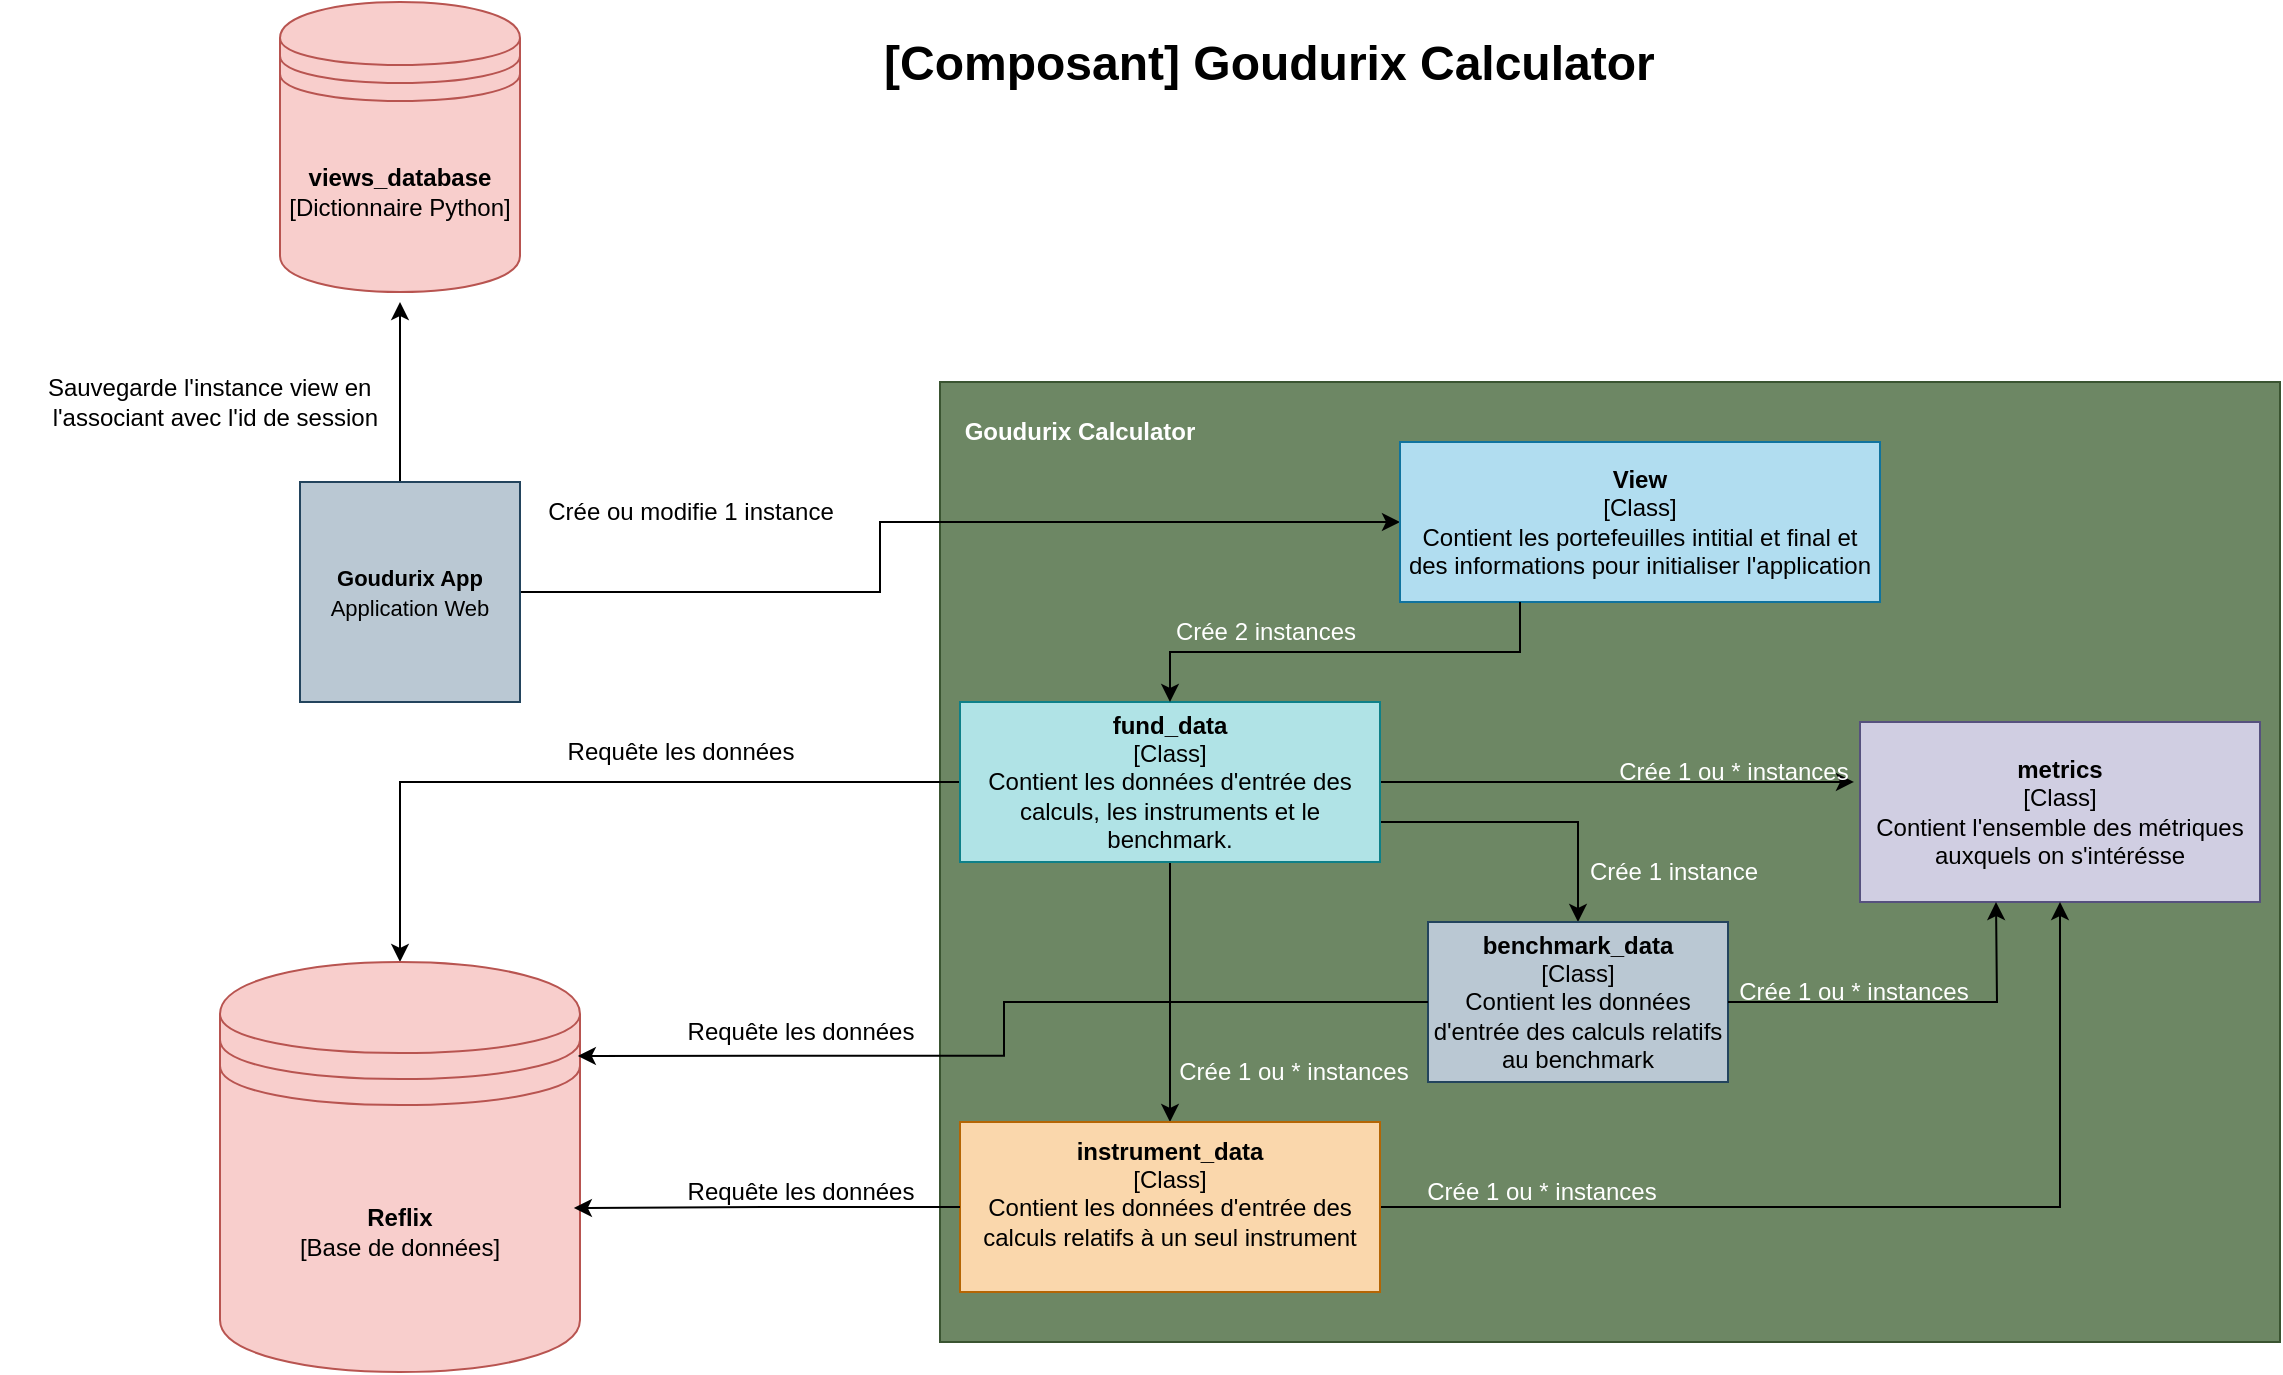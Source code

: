 <mxfile version="27.2.0">
  <diagram name="Page-1" id="_0tpOPSg2hLBpMA6f7jO">
    <mxGraphModel dx="2245" dy="1997" grid="1" gridSize="10" guides="1" tooltips="1" connect="1" arrows="1" fold="1" page="1" pageScale="1" pageWidth="827" pageHeight="1169" math="0" shadow="0">
      <root>
        <mxCell id="0" />
        <mxCell id="1" parent="0" />
        <mxCell id="M5cBxvrzXzzBGcpSKK4V-1" value="" style="rounded=0;whiteSpace=wrap;html=1;fillColor=#6d8764;fontColor=#ffffff;strokeColor=#3A5431;" parent="1" vertex="1">
          <mxGeometry x="30" y="130" width="670" height="480" as="geometry" />
        </mxCell>
        <mxCell id="M5cBxvrzXzzBGcpSKK4V-3" value="&lt;font style=&quot;color: rgb(255, 255, 255);&quot;&gt;&lt;b&gt;Goudurix Calculator&lt;/b&gt;&lt;/font&gt;" style="text;html=1;align=center;verticalAlign=middle;whiteSpace=wrap;rounded=0;" parent="1" vertex="1">
          <mxGeometry x="30" y="140" width="140" height="30" as="geometry" />
        </mxCell>
        <mxCell id="M5cBxvrzXzzBGcpSKK4V-8" style="edgeStyle=orthogonalEdgeStyle;rounded=0;orthogonalLoop=1;jettySize=auto;html=1;entryX=0;entryY=0.5;entryDx=0;entryDy=0;" parent="1" source="M5cBxvrzXzzBGcpSKK4V-5" target="M5cBxvrzXzzBGcpSKK4V-7" edge="1">
          <mxGeometry relative="1" as="geometry">
            <Array as="points">
              <mxPoint y="235" />
              <mxPoint y="200" />
            </Array>
          </mxGeometry>
        </mxCell>
        <mxCell id="M5cBxvrzXzzBGcpSKK4V-28" style="edgeStyle=orthogonalEdgeStyle;rounded=0;orthogonalLoop=1;jettySize=auto;html=1;" parent="1" edge="1">
          <mxGeometry relative="1" as="geometry">
            <mxPoint x="-240" y="90" as="targetPoint" />
            <mxPoint x="-220" y="180" as="sourcePoint" />
          </mxGeometry>
        </mxCell>
        <mxCell id="M5cBxvrzXzzBGcpSKK4V-5" value="&lt;b&gt;&lt;font style=&quot;font-size: 11px;&quot;&gt;Goudurix App&lt;/font&gt;&lt;/b&gt;&lt;div&gt;&lt;font style=&quot;font-size: 11px;&quot;&gt;Application Web&lt;/font&gt;&lt;/div&gt;" style="whiteSpace=wrap;html=1;aspect=fixed;fillColor=#bac8d3;strokeColor=#23445d;" parent="1" vertex="1">
          <mxGeometry x="-290" y="180" width="110" height="110" as="geometry" />
        </mxCell>
        <mxCell id="M5cBxvrzXzzBGcpSKK4V-7" value="&lt;b&gt;View&lt;/b&gt;&lt;div&gt;[Class]&lt;/div&gt;&lt;div&gt;Contient les portefeuilles intitial et final et des informations pour initialiser l&#39;application&lt;/div&gt;" style="rounded=0;whiteSpace=wrap;html=1;fillColor=#b1ddf0;strokeColor=#10739e;" parent="1" vertex="1">
          <mxGeometry x="260" y="160" width="240" height="80" as="geometry" />
        </mxCell>
        <mxCell id="M5cBxvrzXzzBGcpSKK4V-9" value="Crée ou modifie 1 instance" style="text;html=1;align=center;verticalAlign=middle;resizable=0;points=[];autosize=1;strokeColor=none;fillColor=none;" parent="1" vertex="1">
          <mxGeometry x="-180" y="180" width="170" height="30" as="geometry" />
        </mxCell>
        <mxCell id="M5cBxvrzXzzBGcpSKK4V-13" value="" style="edgeStyle=orthogonalEdgeStyle;rounded=0;orthogonalLoop=1;jettySize=auto;html=1;entryX=-0.015;entryY=0.333;entryDx=0;entryDy=0;entryPerimeter=0;" parent="1" source="M5cBxvrzXzzBGcpSKK4V-10" target="M5cBxvrzXzzBGcpSKK4V-12" edge="1">
          <mxGeometry relative="1" as="geometry" />
        </mxCell>
        <mxCell id="M5cBxvrzXzzBGcpSKK4V-15" value="" style="edgeStyle=orthogonalEdgeStyle;rounded=0;orthogonalLoop=1;jettySize=auto;html=1;" parent="1" source="M5cBxvrzXzzBGcpSKK4V-10" target="M5cBxvrzXzzBGcpSKK4V-14" edge="1">
          <mxGeometry relative="1" as="geometry" />
        </mxCell>
        <mxCell id="M5cBxvrzXzzBGcpSKK4V-19" value="" style="edgeStyle=orthogonalEdgeStyle;rounded=0;orthogonalLoop=1;jettySize=auto;html=1;exitX=1;exitY=0.75;exitDx=0;exitDy=0;" parent="1" source="M5cBxvrzXzzBGcpSKK4V-10" target="M5cBxvrzXzzBGcpSKK4V-18" edge="1">
          <mxGeometry relative="1" as="geometry" />
        </mxCell>
        <mxCell id="M5cBxvrzXzzBGcpSKK4V-44" style="edgeStyle=orthogonalEdgeStyle;rounded=0;orthogonalLoop=1;jettySize=auto;html=1;entryX=0.5;entryY=0;entryDx=0;entryDy=0;" parent="1" source="M5cBxvrzXzzBGcpSKK4V-10" target="M5cBxvrzXzzBGcpSKK4V-23" edge="1">
          <mxGeometry relative="1" as="geometry">
            <Array as="points">
              <mxPoint x="-240" y="330" />
            </Array>
          </mxGeometry>
        </mxCell>
        <mxCell id="M5cBxvrzXzzBGcpSKK4V-10" value="&lt;b&gt;fund_data&lt;/b&gt;&lt;div&gt;[Class]&lt;/div&gt;&lt;div&gt;Contient les données d&#39;entrée des calculs, les instruments et le benchmark.&lt;/div&gt;" style="rounded=0;whiteSpace=wrap;html=1;fillColor=#b0e3e6;strokeColor=#0e8088;" parent="1" vertex="1">
          <mxGeometry x="40" y="290" width="210" height="80" as="geometry" />
        </mxCell>
        <mxCell id="M5cBxvrzXzzBGcpSKK4V-12" value="&lt;b&gt;metrics&lt;/b&gt;&lt;br&gt;&lt;div&gt;[Class]&lt;/div&gt;&lt;div&gt;Contient l&#39;ensemble des métriques auxquels on s&#39;intérésse&lt;/div&gt;" style="rounded=0;whiteSpace=wrap;html=1;fillColor=#d0cee2;strokeColor=#56517e;" parent="1" vertex="1">
          <mxGeometry x="490" y="300" width="200" height="90" as="geometry" />
        </mxCell>
        <mxCell id="M5cBxvrzXzzBGcpSKK4V-16" style="edgeStyle=orthogonalEdgeStyle;rounded=0;orthogonalLoop=1;jettySize=auto;html=1;exitX=1;exitY=0.5;exitDx=0;exitDy=0;" parent="1" source="M5cBxvrzXzzBGcpSKK4V-14" target="M5cBxvrzXzzBGcpSKK4V-12" edge="1">
          <mxGeometry relative="1" as="geometry" />
        </mxCell>
        <mxCell id="M5cBxvrzXzzBGcpSKK4V-14" value="&lt;b&gt;instrument_data&lt;/b&gt;&lt;div&gt;[Class]&lt;b&gt;&lt;br&gt;&lt;/b&gt;&lt;div&gt;Contient les données d&#39;entrée des calculs relatifs à un seul instrument&lt;br&gt;&lt;div&gt;&lt;br&gt;&lt;/div&gt;&lt;/div&gt;&lt;/div&gt;" style="rounded=0;whiteSpace=wrap;html=1;fillColor=#fad7ac;strokeColor=#b46504;" parent="1" vertex="1">
          <mxGeometry x="40" y="500" width="210" height="85" as="geometry" />
        </mxCell>
        <mxCell id="M5cBxvrzXzzBGcpSKK4V-18" value="&lt;b&gt;benchmark_data&lt;/b&gt;&lt;div&gt;[Class]&lt;/div&gt;&lt;div&gt;Contient les données d&#39;entrée des calculs relatifs au benchmark&lt;/div&gt;" style="rounded=0;whiteSpace=wrap;html=1;fillColor=#bac8d3;strokeColor=#23445d;" parent="1" vertex="1">
          <mxGeometry x="274" y="400" width="150" height="80" as="geometry" />
        </mxCell>
        <mxCell id="M5cBxvrzXzzBGcpSKK4V-21" style="edgeStyle=orthogonalEdgeStyle;rounded=0;orthogonalLoop=1;jettySize=auto;html=1;" parent="1" source="M5cBxvrzXzzBGcpSKK4V-18" edge="1">
          <mxGeometry relative="1" as="geometry">
            <mxPoint x="558" y="390" as="targetPoint" />
          </mxGeometry>
        </mxCell>
        <mxCell id="M5cBxvrzXzzBGcpSKK4V-23" value="&lt;b&gt;Reflix&lt;/b&gt;&lt;div&gt;[Base de données]&lt;/div&gt;" style="shape=datastore;whiteSpace=wrap;html=1;fillColor=#f8cecc;strokeColor=#b85450;" parent="1" vertex="1">
          <mxGeometry x="-330" y="420" width="180" height="205" as="geometry" />
        </mxCell>
        <mxCell id="M5cBxvrzXzzBGcpSKK4V-25" style="edgeStyle=orthogonalEdgeStyle;rounded=0;orthogonalLoop=1;jettySize=auto;html=1;entryX=0.994;entryY=0.229;entryDx=0;entryDy=0;entryPerimeter=0;" parent="1" source="M5cBxvrzXzzBGcpSKK4V-18" target="M5cBxvrzXzzBGcpSKK4V-23" edge="1">
          <mxGeometry relative="1" as="geometry" />
        </mxCell>
        <mxCell id="M5cBxvrzXzzBGcpSKK4V-26" style="edgeStyle=orthogonalEdgeStyle;rounded=0;orthogonalLoop=1;jettySize=auto;html=1;entryX=0.983;entryY=0.6;entryDx=0;entryDy=0;entryPerimeter=0;" parent="1" source="M5cBxvrzXzzBGcpSKK4V-14" target="M5cBxvrzXzzBGcpSKK4V-23" edge="1">
          <mxGeometry relative="1" as="geometry" />
        </mxCell>
        <mxCell id="M5cBxvrzXzzBGcpSKK4V-27" value="&lt;b&gt;views_database&lt;/b&gt;&lt;br&gt;&lt;div&gt;[Dictionnaire Python]&lt;/div&gt;" style="shape=datastore;whiteSpace=wrap;html=1;fillColor=#f8cecc;strokeColor=#b85450;" parent="1" vertex="1">
          <mxGeometry x="-300" y="-60" width="120" height="145" as="geometry" />
        </mxCell>
        <mxCell id="M5cBxvrzXzzBGcpSKK4V-29" value="Sauvegarde l&#39;instance view en&amp;nbsp;&lt;div&gt;l&#39;associant avec l&#39;id de session&lt;/div&gt;" style="text;html=1;align=right;verticalAlign=middle;resizable=0;points=[];autosize=1;strokeColor=none;fillColor=none;" parent="1" vertex="1">
          <mxGeometry x="-440" y="120" width="190" height="40" as="geometry" />
        </mxCell>
        <mxCell id="M5cBxvrzXzzBGcpSKK4V-30" value="Requête les données" style="text;html=1;align=center;verticalAlign=middle;resizable=0;points=[];autosize=1;strokeColor=none;fillColor=none;" parent="1" vertex="1">
          <mxGeometry x="-170" y="300" width="140" height="30" as="geometry" />
        </mxCell>
        <mxCell id="M5cBxvrzXzzBGcpSKK4V-31" value="Requête les données" style="text;html=1;align=center;verticalAlign=middle;resizable=0;points=[];autosize=1;strokeColor=none;fillColor=none;" parent="1" vertex="1">
          <mxGeometry x="-110" y="440" width="140" height="30" as="geometry" />
        </mxCell>
        <mxCell id="M5cBxvrzXzzBGcpSKK4V-32" value="Requête les données" style="text;html=1;align=center;verticalAlign=middle;resizable=0;points=[];autosize=1;strokeColor=none;fillColor=none;" parent="1" vertex="1">
          <mxGeometry x="-110" y="520" width="140" height="30" as="geometry" />
        </mxCell>
        <mxCell id="M5cBxvrzXzzBGcpSKK4V-35" style="edgeStyle=orthogonalEdgeStyle;rounded=0;orthogonalLoop=1;jettySize=auto;html=1;entryX=0.5;entryY=0;entryDx=0;entryDy=0;exitX=0.25;exitY=1;exitDx=0;exitDy=0;" parent="1" source="M5cBxvrzXzzBGcpSKK4V-7" target="M5cBxvrzXzzBGcpSKK4V-10" edge="1">
          <mxGeometry relative="1" as="geometry" />
        </mxCell>
        <mxCell id="M5cBxvrzXzzBGcpSKK4V-36" value="Crée 2 instances" style="text;html=1;align=center;verticalAlign=middle;whiteSpace=wrap;rounded=0;fontColor=#FFFFFF;" parent="1" vertex="1">
          <mxGeometry x="126" y="240" width="134" height="30" as="geometry" />
        </mxCell>
        <mxCell id="M5cBxvrzXzzBGcpSKK4V-38" value="Crée 1 ou * instances" style="text;html=1;align=center;verticalAlign=middle;whiteSpace=wrap;rounded=0;fontColor=#FFFFFF;" parent="1" vertex="1">
          <mxGeometry x="140" y="460" width="134" height="30" as="geometry" />
        </mxCell>
        <mxCell id="M5cBxvrzXzzBGcpSKK4V-39" value="Crée 1 ou * instances" style="text;html=1;align=center;verticalAlign=middle;whiteSpace=wrap;rounded=0;fontColor=#FFFFFF;" parent="1" vertex="1">
          <mxGeometry x="264" y="520" width="134" height="30" as="geometry" />
        </mxCell>
        <mxCell id="M5cBxvrzXzzBGcpSKK4V-40" value="Crée 1 ou * instances" style="text;html=1;align=center;verticalAlign=middle;whiteSpace=wrap;rounded=0;fontColor=#FFFFFF;" parent="1" vertex="1">
          <mxGeometry x="360" y="310" width="134" height="30" as="geometry" />
        </mxCell>
        <mxCell id="M5cBxvrzXzzBGcpSKK4V-41" value="Crée 1 instance" style="text;html=1;align=center;verticalAlign=middle;whiteSpace=wrap;rounded=0;fontColor=#FFFFFF;" parent="1" vertex="1">
          <mxGeometry x="330" y="360" width="134" height="30" as="geometry" />
        </mxCell>
        <mxCell id="M5cBxvrzXzzBGcpSKK4V-42" value="Crée 1 ou * instances" style="text;html=1;align=center;verticalAlign=middle;whiteSpace=wrap;rounded=0;fontColor=#FFFFFF;" parent="1" vertex="1">
          <mxGeometry x="420" y="420" width="134" height="30" as="geometry" />
        </mxCell>
        <mxCell id="M5cBxvrzXzzBGcpSKK4V-43" value="&lt;h1 style=&quot;margin-top: 0px;&quot;&gt;[Composant] Goudurix Calculator&lt;/h1&gt;" style="text;html=1;whiteSpace=wrap;overflow=hidden;rounded=0;" parent="1" vertex="1">
          <mxGeometry y="-50" width="470" height="120" as="geometry" />
        </mxCell>
      </root>
    </mxGraphModel>
  </diagram>
</mxfile>
